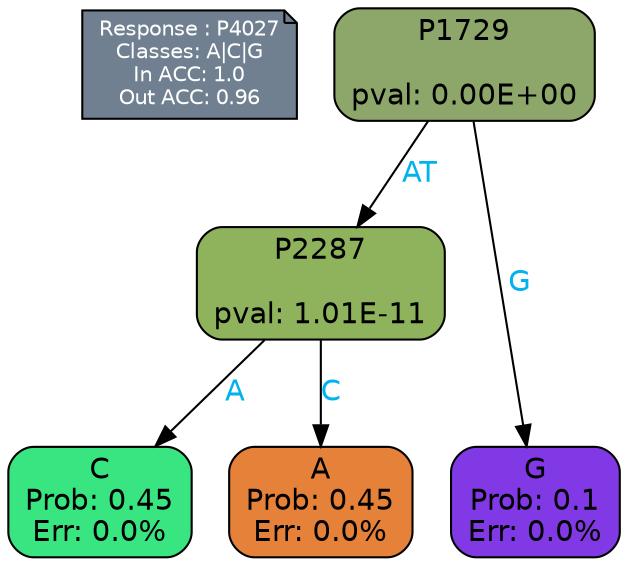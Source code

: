 digraph Tree {
node [shape=box, style="filled, rounded", color="black", fontname=helvetica] ;
graph [ranksep=equally, splines=polylines, bgcolor=transparent, dpi=600] ;
edge [fontname=helvetica] ;
LEGEND [label="Response : P4027
Classes: A|C|G
In ACC: 1.0
Out ACC: 0.96
",shape=note,align=left,style=filled,fillcolor="slategray",fontcolor="white",fontsize=10];1 [label="P1729

pval: 0.00E+00", fillcolor="#8da66a"] ;
2 [label="P2287

pval: 1.01E-11", fillcolor="#8fb35d"] ;
3 [label="C
Prob: 0.45
Err: 0.0%", fillcolor="#39e581"] ;
4 [label="A
Prob: 0.45
Err: 0.0%", fillcolor="#e58139"] ;
5 [label="G
Prob: 0.1
Err: 0.0%", fillcolor="#8139e5"] ;
1 -> 2 [label="AT",fontcolor=deepskyblue2] ;
1 -> 5 [label="G",fontcolor=deepskyblue2] ;
2 -> 3 [label="A",fontcolor=deepskyblue2] ;
2 -> 4 [label="C",fontcolor=deepskyblue2] ;
{rank = same; 3;4;5;}{rank = same; LEGEND;1;}}